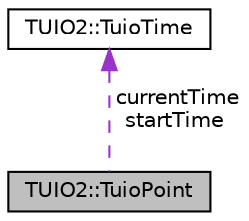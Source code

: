 digraph "TUIO2::TuioPoint"
{
 // LATEX_PDF_SIZE
  edge [fontname="Helvetica",fontsize="10",labelfontname="Helvetica",labelfontsize="10"];
  node [fontname="Helvetica",fontsize="10",shape=record];
  Node1 [label="TUIO2::TuioPoint",height=0.2,width=0.4,color="black", fillcolor="grey75", style="filled", fontcolor="black",tooltip=" "];
  Node2 -> Node1 [dir="back",color="darkorchid3",fontsize="10",style="dashed",label=" currentTime\nstartTime" ,fontname="Helvetica"];
  Node2 [label="TUIO2::TuioTime",height=0.2,width=0.4,color="black", fillcolor="white", style="filled",URL="$classTUIO2_1_1TuioTime.html",tooltip=" "];
}
